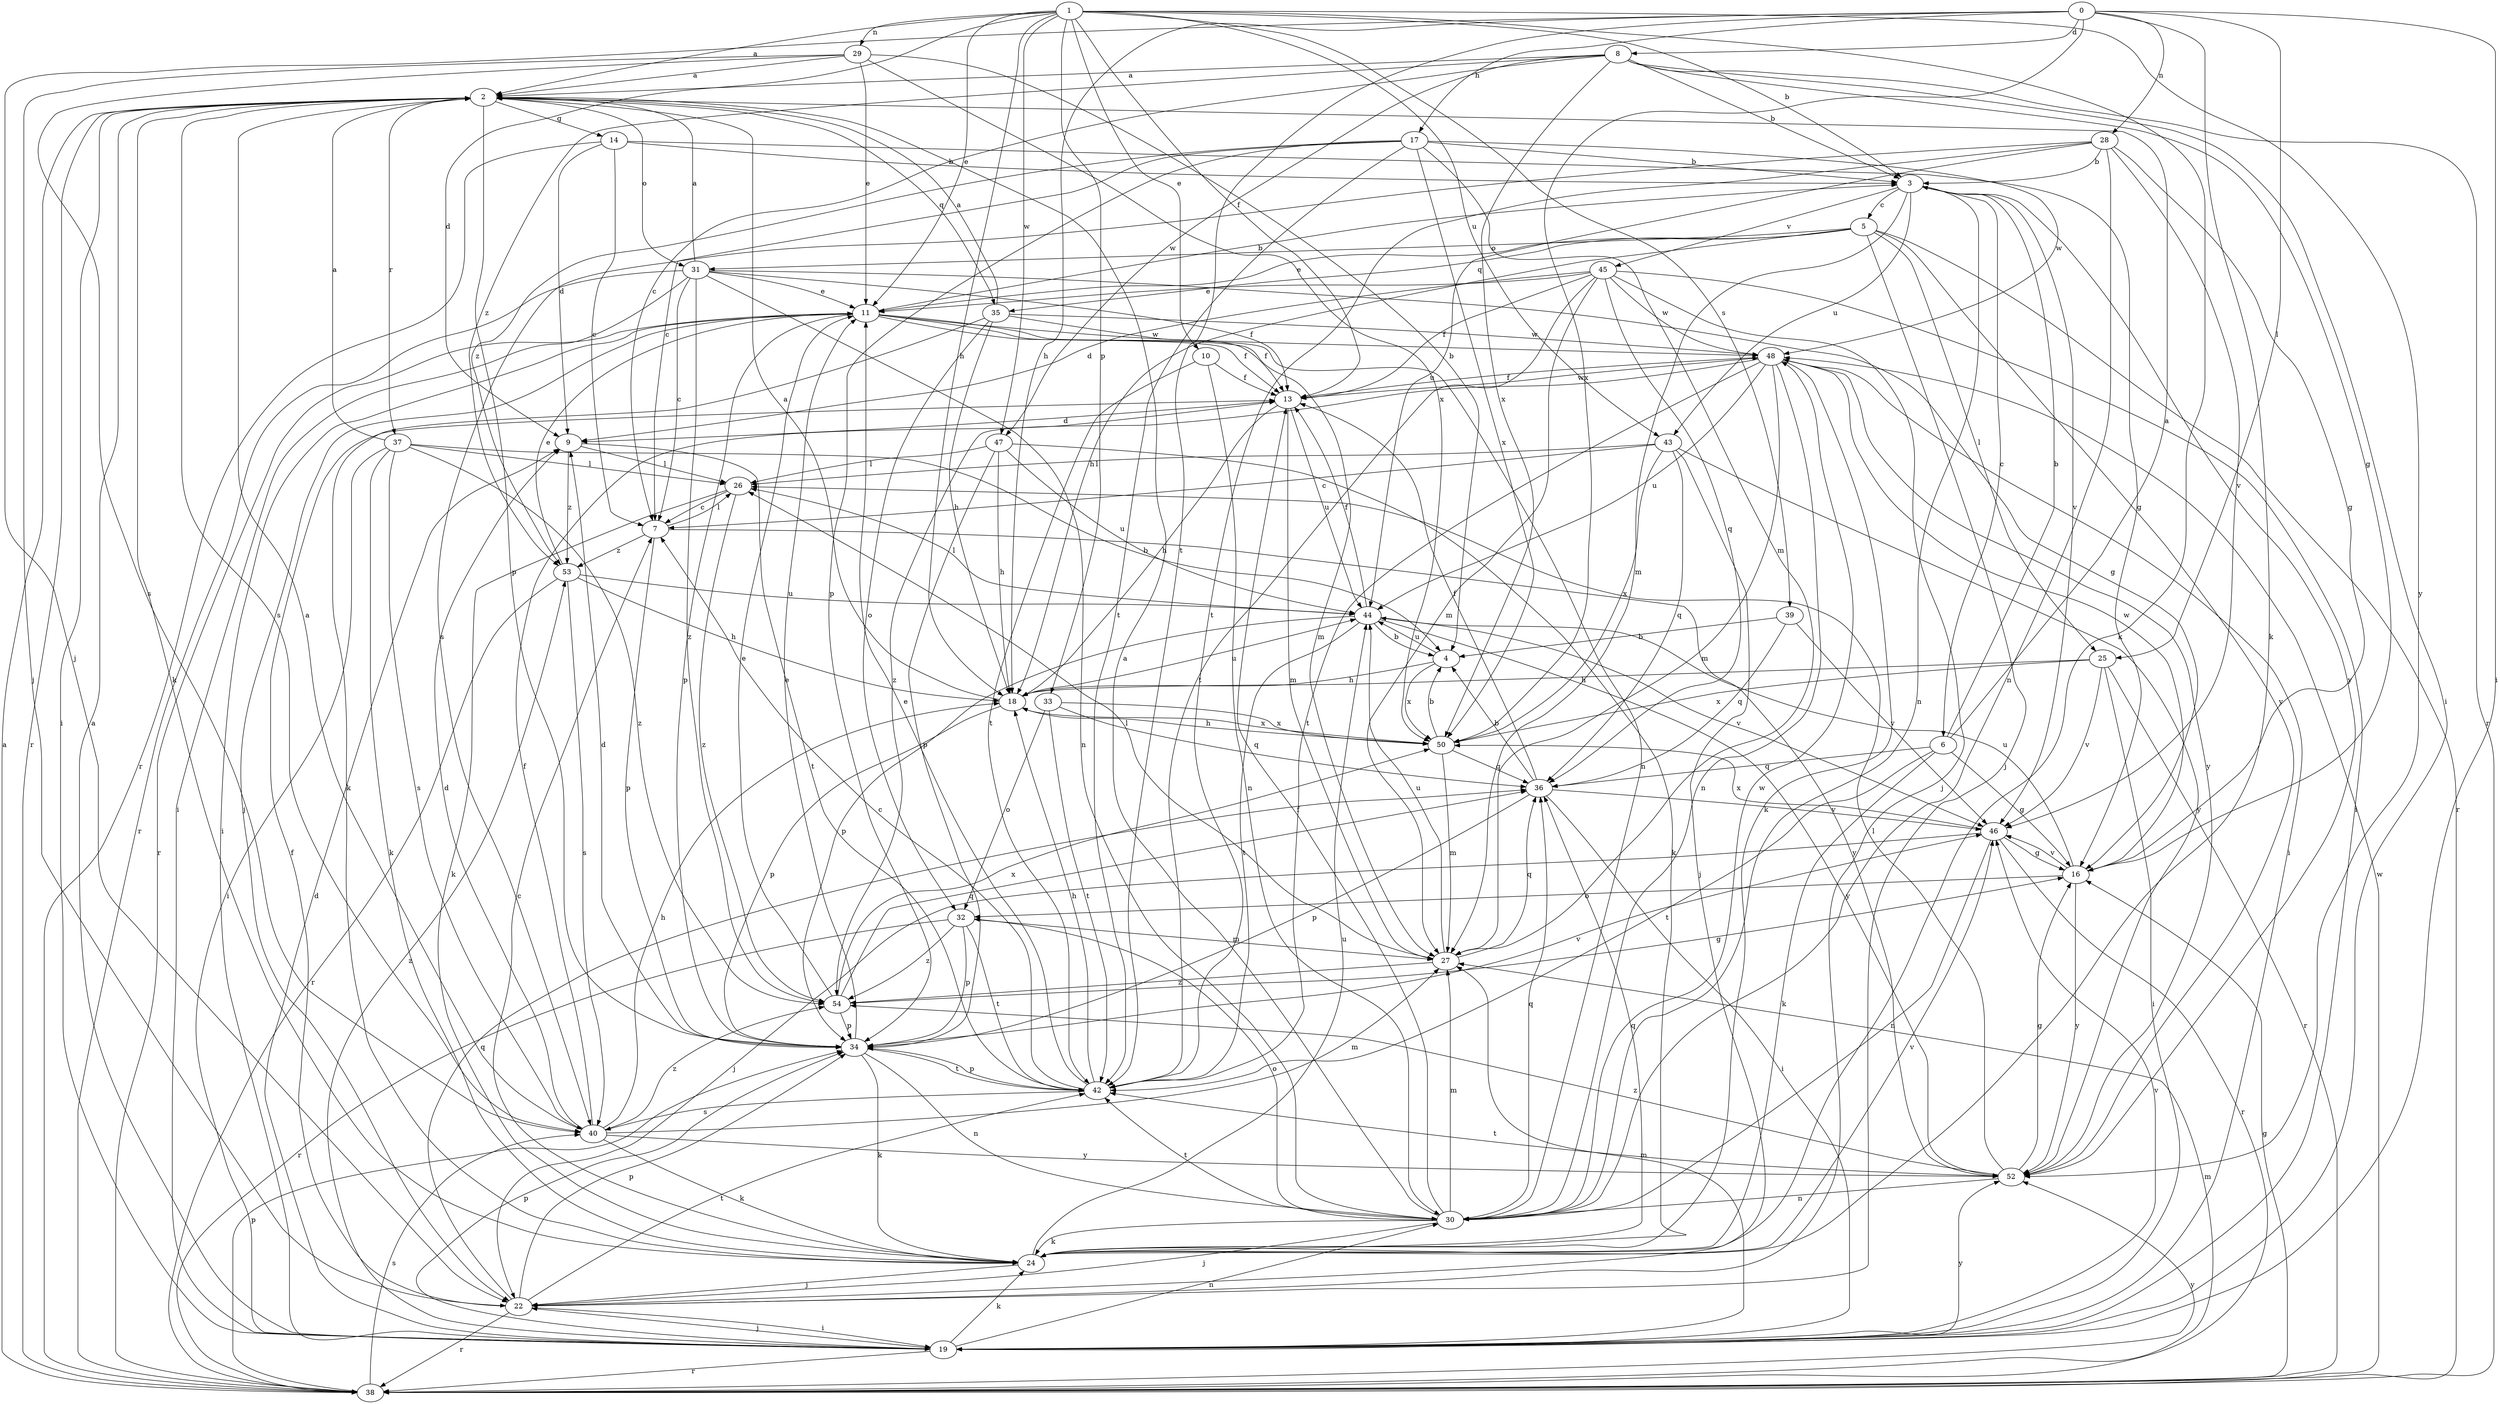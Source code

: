 strict digraph  {
0;
1;
2;
3;
4;
5;
6;
7;
8;
9;
10;
11;
13;
14;
16;
17;
18;
19;
22;
24;
25;
26;
27;
28;
29;
30;
31;
32;
33;
34;
35;
36;
37;
38;
39;
40;
42;
43;
44;
45;
46;
47;
48;
50;
52;
53;
54;
0 -> 8  [label=d];
0 -> 17  [label=h];
0 -> 18  [label=h];
0 -> 19  [label=i];
0 -> 22  [label=j];
0 -> 24  [label=k];
0 -> 25  [label=l];
0 -> 28  [label=n];
0 -> 42  [label=t];
0 -> 50  [label=x];
1 -> 2  [label=a];
1 -> 3  [label=b];
1 -> 9  [label=d];
1 -> 10  [label=e];
1 -> 11  [label=e];
1 -> 13  [label=f];
1 -> 18  [label=h];
1 -> 24  [label=k];
1 -> 29  [label=n];
1 -> 33  [label=p];
1 -> 39  [label=s];
1 -> 43  [label=u];
1 -> 47  [label=w];
1 -> 52  [label=y];
2 -> 14  [label=g];
2 -> 19  [label=i];
2 -> 24  [label=k];
2 -> 31  [label=o];
2 -> 34  [label=p];
2 -> 35  [label=q];
2 -> 37  [label=r];
2 -> 38  [label=r];
2 -> 40  [label=s];
3 -> 5  [label=c];
3 -> 6  [label=c];
3 -> 27  [label=m];
3 -> 30  [label=n];
3 -> 43  [label=u];
3 -> 45  [label=v];
3 -> 46  [label=v];
3 -> 52  [label=y];
4 -> 18  [label=h];
4 -> 44  [label=u];
4 -> 50  [label=x];
5 -> 11  [label=e];
5 -> 18  [label=h];
5 -> 22  [label=j];
5 -> 25  [label=l];
5 -> 31  [label=o];
5 -> 35  [label=q];
5 -> 38  [label=r];
5 -> 52  [label=y];
6 -> 2  [label=a];
6 -> 3  [label=b];
6 -> 16  [label=g];
6 -> 24  [label=k];
6 -> 36  [label=q];
6 -> 42  [label=t];
7 -> 26  [label=l];
7 -> 34  [label=p];
7 -> 52  [label=y];
7 -> 53  [label=z];
8 -> 2  [label=a];
8 -> 3  [label=b];
8 -> 7  [label=c];
8 -> 16  [label=g];
8 -> 19  [label=i];
8 -> 38  [label=r];
8 -> 47  [label=w];
8 -> 50  [label=x];
8 -> 53  [label=z];
9 -> 26  [label=l];
9 -> 42  [label=t];
9 -> 53  [label=z];
10 -> 13  [label=f];
10 -> 30  [label=n];
10 -> 42  [label=t];
11 -> 3  [label=b];
11 -> 13  [label=f];
11 -> 19  [label=i];
11 -> 22  [label=j];
11 -> 27  [label=m];
11 -> 30  [label=n];
11 -> 34  [label=p];
11 -> 38  [label=r];
11 -> 48  [label=w];
13 -> 9  [label=d];
13 -> 18  [label=h];
13 -> 27  [label=m];
13 -> 44  [label=u];
13 -> 48  [label=w];
14 -> 3  [label=b];
14 -> 7  [label=c];
14 -> 9  [label=d];
14 -> 16  [label=g];
14 -> 38  [label=r];
16 -> 32  [label=o];
16 -> 44  [label=u];
16 -> 46  [label=v];
16 -> 48  [label=w];
16 -> 52  [label=y];
17 -> 3  [label=b];
17 -> 7  [label=c];
17 -> 27  [label=m];
17 -> 34  [label=p];
17 -> 42  [label=t];
17 -> 48  [label=w];
17 -> 50  [label=x];
17 -> 53  [label=z];
18 -> 2  [label=a];
18 -> 34  [label=p];
18 -> 44  [label=u];
18 -> 50  [label=x];
19 -> 2  [label=a];
19 -> 9  [label=d];
19 -> 22  [label=j];
19 -> 24  [label=k];
19 -> 27  [label=m];
19 -> 30  [label=n];
19 -> 34  [label=p];
19 -> 38  [label=r];
19 -> 46  [label=v];
19 -> 52  [label=y];
19 -> 53  [label=z];
22 -> 13  [label=f];
22 -> 19  [label=i];
22 -> 34  [label=p];
22 -> 36  [label=q];
22 -> 38  [label=r];
22 -> 42  [label=t];
24 -> 7  [label=c];
24 -> 22  [label=j];
24 -> 36  [label=q];
24 -> 44  [label=u];
24 -> 46  [label=v];
25 -> 18  [label=h];
25 -> 19  [label=i];
25 -> 38  [label=r];
25 -> 46  [label=v];
25 -> 50  [label=x];
26 -> 7  [label=c];
26 -> 24  [label=k];
26 -> 54  [label=z];
27 -> 26  [label=l];
27 -> 36  [label=q];
27 -> 44  [label=u];
27 -> 54  [label=z];
28 -> 3  [label=b];
28 -> 16  [label=g];
28 -> 30  [label=n];
28 -> 40  [label=s];
28 -> 42  [label=t];
28 -> 44  [label=u];
28 -> 46  [label=v];
29 -> 2  [label=a];
29 -> 4  [label=b];
29 -> 11  [label=e];
29 -> 22  [label=j];
29 -> 40  [label=s];
29 -> 50  [label=x];
30 -> 2  [label=a];
30 -> 13  [label=f];
30 -> 22  [label=j];
30 -> 24  [label=k];
30 -> 27  [label=m];
30 -> 32  [label=o];
30 -> 36  [label=q];
30 -> 42  [label=t];
30 -> 48  [label=w];
31 -> 2  [label=a];
31 -> 7  [label=c];
31 -> 11  [label=e];
31 -> 13  [label=f];
31 -> 16  [label=g];
31 -> 19  [label=i];
31 -> 30  [label=n];
31 -> 38  [label=r];
31 -> 54  [label=z];
32 -> 27  [label=m];
32 -> 34  [label=p];
32 -> 38  [label=r];
32 -> 42  [label=t];
32 -> 54  [label=z];
33 -> 32  [label=o];
33 -> 36  [label=q];
33 -> 42  [label=t];
33 -> 50  [label=x];
34 -> 9  [label=d];
34 -> 11  [label=e];
34 -> 24  [label=k];
34 -> 30  [label=n];
34 -> 42  [label=t];
34 -> 46  [label=v];
35 -> 2  [label=a];
35 -> 13  [label=f];
35 -> 18  [label=h];
35 -> 24  [label=k];
35 -> 32  [label=o];
35 -> 48  [label=w];
36 -> 4  [label=b];
36 -> 13  [label=f];
36 -> 19  [label=i];
36 -> 34  [label=p];
36 -> 46  [label=v];
37 -> 2  [label=a];
37 -> 4  [label=b];
37 -> 19  [label=i];
37 -> 24  [label=k];
37 -> 26  [label=l];
37 -> 40  [label=s];
37 -> 54  [label=z];
38 -> 2  [label=a];
38 -> 16  [label=g];
38 -> 27  [label=m];
38 -> 34  [label=p];
38 -> 40  [label=s];
38 -> 48  [label=w];
38 -> 52  [label=y];
39 -> 4  [label=b];
39 -> 36  [label=q];
39 -> 46  [label=v];
40 -> 2  [label=a];
40 -> 9  [label=d];
40 -> 13  [label=f];
40 -> 18  [label=h];
40 -> 24  [label=k];
40 -> 27  [label=m];
40 -> 52  [label=y];
40 -> 54  [label=z];
42 -> 7  [label=c];
42 -> 11  [label=e];
42 -> 18  [label=h];
42 -> 34  [label=p];
42 -> 40  [label=s];
43 -> 7  [label=c];
43 -> 22  [label=j];
43 -> 26  [label=l];
43 -> 36  [label=q];
43 -> 50  [label=x];
43 -> 52  [label=y];
44 -> 4  [label=b];
44 -> 13  [label=f];
44 -> 26  [label=l];
44 -> 34  [label=p];
44 -> 42  [label=t];
44 -> 46  [label=v];
44 -> 52  [label=y];
45 -> 9  [label=d];
45 -> 11  [label=e];
45 -> 13  [label=f];
45 -> 19  [label=i];
45 -> 22  [label=j];
45 -> 27  [label=m];
45 -> 36  [label=q];
45 -> 42  [label=t];
45 -> 48  [label=w];
46 -> 16  [label=g];
46 -> 22  [label=j];
46 -> 30  [label=n];
46 -> 38  [label=r];
46 -> 50  [label=x];
47 -> 18  [label=h];
47 -> 24  [label=k];
47 -> 26  [label=l];
47 -> 34  [label=p];
47 -> 44  [label=u];
48 -> 13  [label=f];
48 -> 19  [label=i];
48 -> 24  [label=k];
48 -> 27  [label=m];
48 -> 30  [label=n];
48 -> 42  [label=t];
48 -> 44  [label=u];
48 -> 52  [label=y];
48 -> 54  [label=z];
50 -> 4  [label=b];
50 -> 18  [label=h];
50 -> 27  [label=m];
50 -> 36  [label=q];
52 -> 16  [label=g];
52 -> 26  [label=l];
52 -> 30  [label=n];
52 -> 42  [label=t];
52 -> 54  [label=z];
53 -> 11  [label=e];
53 -> 18  [label=h];
53 -> 38  [label=r];
53 -> 40  [label=s];
53 -> 44  [label=u];
54 -> 11  [label=e];
54 -> 16  [label=g];
54 -> 34  [label=p];
54 -> 36  [label=q];
54 -> 50  [label=x];
}
